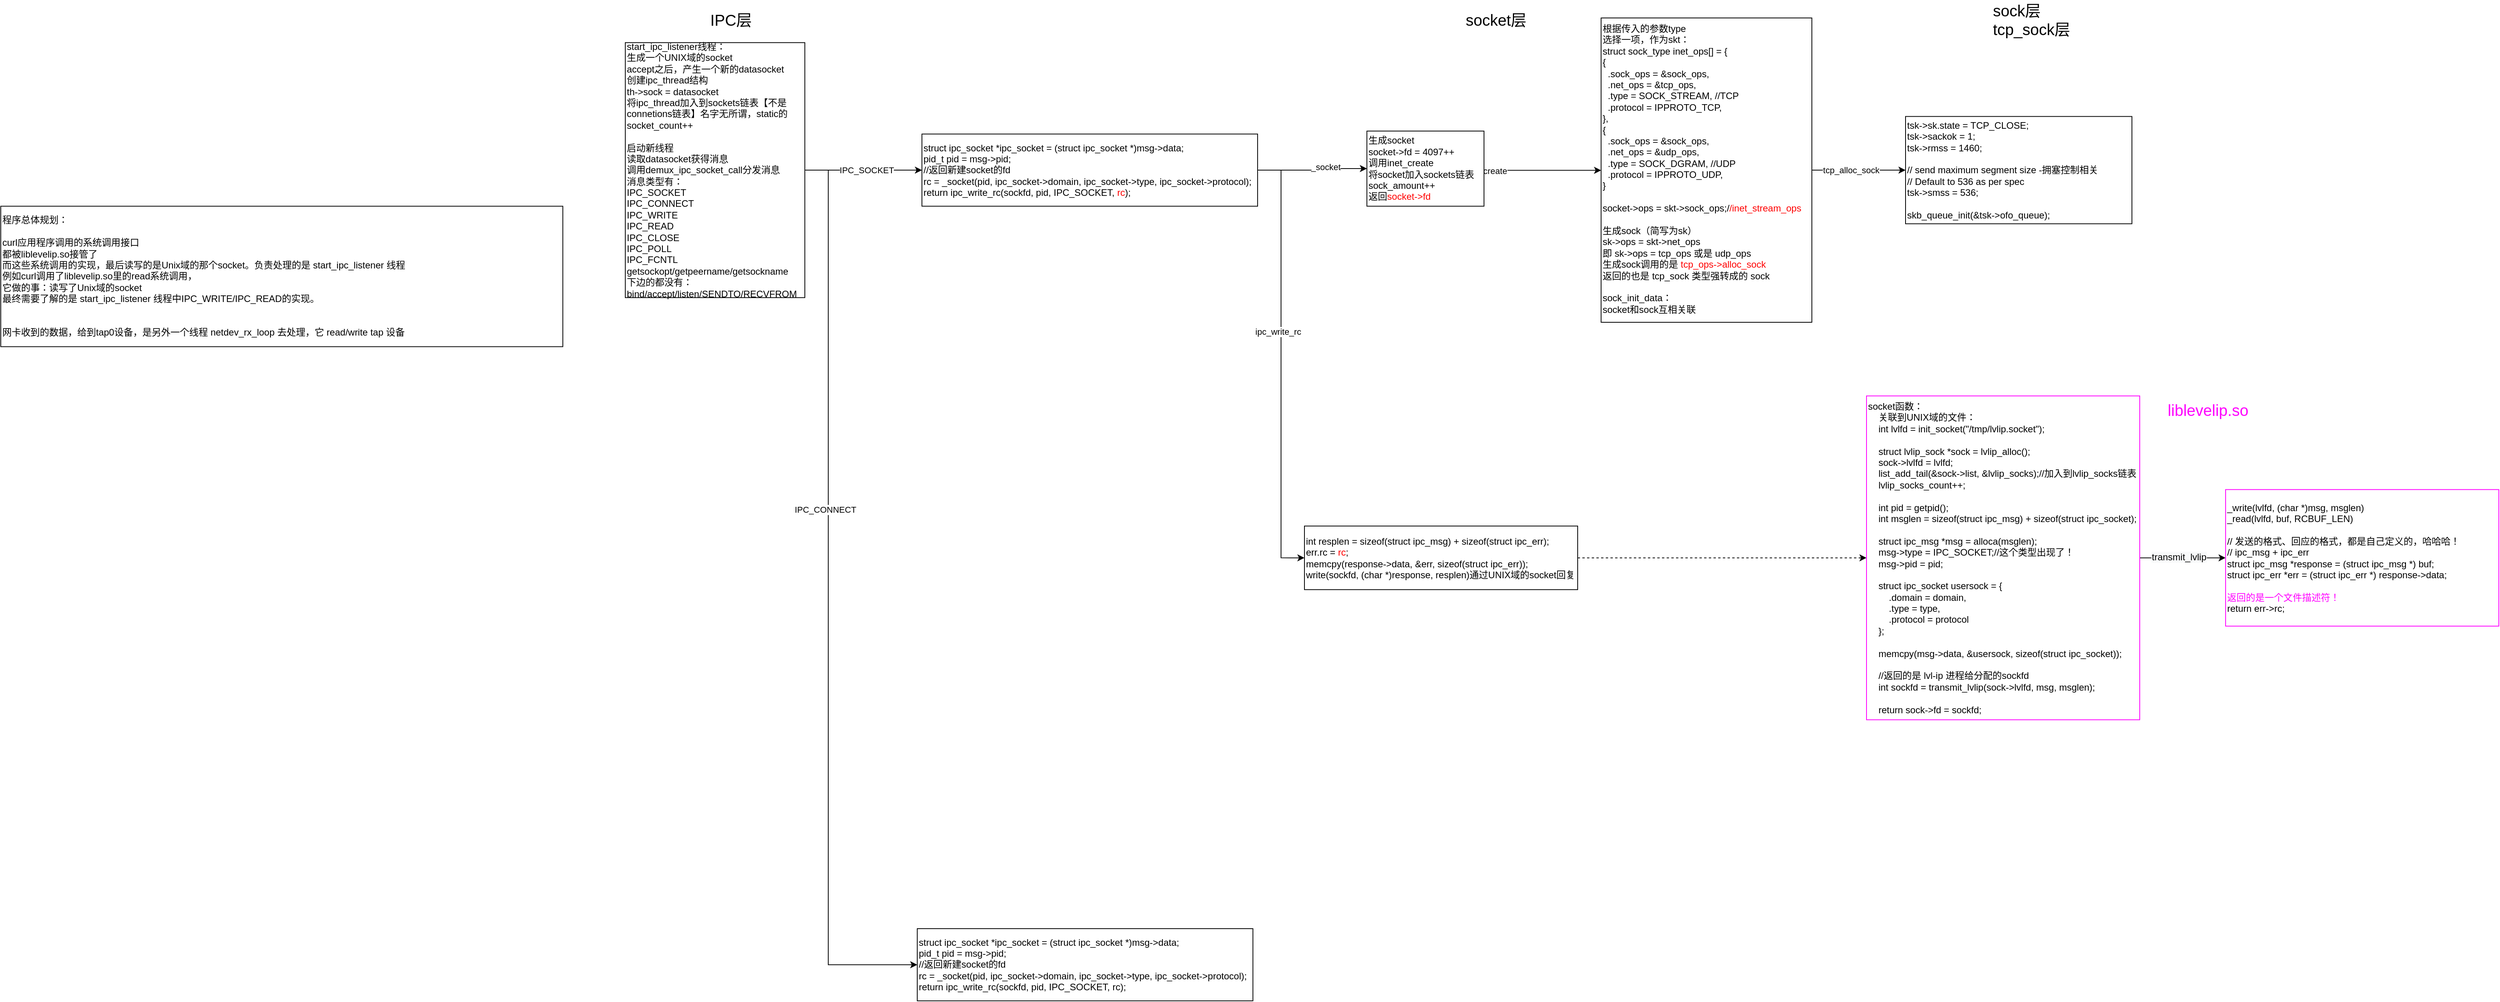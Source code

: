 <mxfile version="14.2.3" type="github">
  <diagram id="JkMtZPwAcen48O5Z7KO6" name="第 1 页">
    <mxGraphModel dx="4382" dy="1905" grid="1" gridSize="10" guides="1" tooltips="1" connect="1" arrows="1" fold="1" page="1" pageScale="1" pageWidth="827" pageHeight="1169" math="0" shadow="0">
      <root>
        <mxCell id="0" />
        <mxCell id="1" parent="0" />
        <mxCell id="h-AYutWAJ_S-bmYvBNu8-1" style="edgeStyle=orthogonalEdgeStyle;rounded=0;orthogonalLoop=1;jettySize=auto;html=1;exitX=1;exitY=0.5;exitDx=0;exitDy=0;" parent="1" source="h-AYutWAJ_S-bmYvBNu8-3" target="h-AYutWAJ_S-bmYvBNu8-6" edge="1">
          <mxGeometry relative="1" as="geometry">
            <Array as="points">
              <mxPoint x="1080" y="258.25" />
              <mxPoint x="1080" y="258.25" />
            </Array>
          </mxGeometry>
        </mxCell>
        <mxCell id="h-AYutWAJ_S-bmYvBNu8-2" value="inet_create" style="edgeLabel;html=1;align=center;verticalAlign=middle;resizable=0;points=[];" parent="h-AYutWAJ_S-bmYvBNu8-1" vertex="1" connectable="0">
          <mxGeometry x="-0.149" y="-1" relative="1" as="geometry">
            <mxPoint x="7.5" y="-1" as="offset" />
          </mxGeometry>
        </mxCell>
        <mxCell id="h-AYutWAJ_S-bmYvBNu8-3" value="生成socket&lt;br&gt;socket-&amp;gt;fd = 4097++&lt;br&gt;调用inet_create&lt;br&gt;将socket加入sockets链表&lt;br&gt;sock_amount++&lt;br&gt;返回&lt;font color=&quot;#ff0000&quot;&gt;socket-&amp;gt;fd&lt;/font&gt;" style="rounded=0;whiteSpace=wrap;html=1;shadow=0;align=left;" parent="1" vertex="1">
          <mxGeometry x="990" y="207.94" width="150" height="96.31" as="geometry" />
        </mxCell>
        <mxCell id="h-AYutWAJ_S-bmYvBNu8-4" style="edgeStyle=orthogonalEdgeStyle;rounded=0;orthogonalLoop=1;jettySize=auto;html=1;entryX=0;entryY=0.5;entryDx=0;entryDy=0;" parent="1" source="h-AYutWAJ_S-bmYvBNu8-6" target="h-AYutWAJ_S-bmYvBNu8-16" edge="1">
          <mxGeometry relative="1" as="geometry" />
        </mxCell>
        <mxCell id="h-AYutWAJ_S-bmYvBNu8-5" value="tcp_alloc_sock" style="edgeLabel;html=1;align=center;verticalAlign=middle;resizable=0;points=[];" parent="h-AYutWAJ_S-bmYvBNu8-4" vertex="1" connectable="0">
          <mxGeometry x="-0.167" relative="1" as="geometry">
            <mxPoint as="offset" />
          </mxGeometry>
        </mxCell>
        <mxCell id="h-AYutWAJ_S-bmYvBNu8-6" value="根据传入的参数type&lt;br&gt;选择一项，作为skt：&lt;br&gt;&lt;div&gt;struct sock_type inet_ops[] = {&lt;/div&gt;&lt;div&gt;&lt;span&gt;   &lt;/span&gt;{&amp;nbsp;&lt;/div&gt;&lt;div&gt;&lt;span&gt;   &lt;/span&gt;&amp;nbsp; .sock_ops = &amp;amp;sock_ops,&lt;/div&gt;&lt;div&gt;&lt;span&gt;   &lt;/span&gt;&amp;nbsp; .net_ops = &amp;amp;tcp_ops,&lt;/div&gt;&lt;div&gt;&lt;span&gt;   &lt;/span&gt;&amp;nbsp; .type = SOCK_STREAM,&lt;span&gt;  &lt;/span&gt;//TCP&lt;/div&gt;&lt;div&gt;&lt;span&gt;   &lt;/span&gt;&amp;nbsp; .protocol = IPPROTO_TCP,&lt;/div&gt;&lt;div&gt;&lt;span&gt;   &lt;/span&gt;},&lt;/div&gt;&lt;div&gt;&lt;span&gt;   &lt;/span&gt;{&lt;/div&gt;&lt;div&gt;&lt;span&gt;   &lt;/span&gt;&amp;nbsp; .sock_ops = &amp;amp;sock_ops,&lt;/div&gt;&lt;div&gt;&lt;span&gt;   &lt;/span&gt;&amp;nbsp; .net_ops = &amp;amp;udp_ops,&lt;/div&gt;&lt;div&gt;&lt;span&gt;   &lt;/span&gt;&amp;nbsp; .type = SOCK_DGRAM,&lt;span&gt;  &lt;/span&gt;//UDP&lt;/div&gt;&lt;div&gt;&lt;span&gt;   &lt;/span&gt;&amp;nbsp; .protocol = IPPROTO_UDP,&lt;/div&gt;&lt;div&gt;&lt;span&gt;   &lt;/span&gt;}&lt;/div&gt;&lt;div&gt;&lt;br&gt;&lt;/div&gt;&lt;div&gt;socket-&amp;gt;ops = skt-&amp;gt;sock_ops;/&lt;font color=&quot;#ff0000&quot;&gt;/inet_stream_ops&lt;/font&gt;&lt;br&gt;&lt;/div&gt;&lt;div&gt;&lt;br&gt;&lt;/div&gt;&lt;div&gt;生成sock（简写为sk）&lt;/div&gt;&lt;div&gt;&lt;div&gt;sk-&amp;gt;ops = skt-&amp;gt;net_ops&lt;/div&gt;&lt;div&gt;即 sk-&amp;gt;ops = tcp_ops 或是 udp_ops&lt;/div&gt;&lt;/div&gt;&lt;div&gt;生成sock调用的是&lt;font color=&quot;#ff0000&quot;&gt;&amp;nbsp;&lt;span&gt;tcp_ops-&amp;gt;alloc_sock&lt;/span&gt;&lt;/font&gt;&lt;/div&gt;&lt;div&gt;返回的也是 tcp_sock 类型强转成的 sock&lt;/div&gt;&lt;div&gt;&lt;br&gt;&lt;/div&gt;&lt;div&gt;sock_init_data：&lt;br&gt;&lt;/div&gt;&lt;div&gt;socket和sock互相关联&lt;/div&gt;&lt;div&gt;&lt;br&gt;&lt;/div&gt;" style="rounded=0;whiteSpace=wrap;html=1;shadow=0;align=left;verticalAlign=top;" parent="1" vertex="1">
          <mxGeometry x="1290" y="63" width="270" height="390" as="geometry" />
        </mxCell>
        <mxCell id="h-AYutWAJ_S-bmYvBNu8-7" style="edgeStyle=orthogonalEdgeStyle;rounded=0;orthogonalLoop=1;jettySize=auto;html=1;entryX=0;entryY=0.5;entryDx=0;entryDy=0;" parent="1" source="h-AYutWAJ_S-bmYvBNu8-9" target="h-AYutWAJ_S-bmYvBNu8-14" edge="1">
          <mxGeometry relative="1" as="geometry" />
        </mxCell>
        <mxCell id="h-AYutWAJ_S-bmYvBNu8-8" value="IPC_SOCKET" style="edgeLabel;html=1;align=center;verticalAlign=middle;resizable=0;points=[];" parent="h-AYutWAJ_S-bmYvBNu8-7" vertex="1" connectable="0">
          <mxGeometry x="0.251" y="-4" relative="1" as="geometry">
            <mxPoint x="-15" y="-4" as="offset" />
          </mxGeometry>
        </mxCell>
        <mxCell id="nQ9esfCF_CsTz2VPVnLO-2" style="edgeStyle=orthogonalEdgeStyle;rounded=0;orthogonalLoop=1;jettySize=auto;html=1;entryX=0;entryY=0.5;entryDx=0;entryDy=0;" edge="1" parent="1" source="h-AYutWAJ_S-bmYvBNu8-9" target="nQ9esfCF_CsTz2VPVnLO-1">
          <mxGeometry relative="1" as="geometry">
            <Array as="points">
              <mxPoint x="300" y="258" />
              <mxPoint x="300" y="1276" />
            </Array>
          </mxGeometry>
        </mxCell>
        <mxCell id="nQ9esfCF_CsTz2VPVnLO-3" value="IPC_CONNECT" style="edgeLabel;html=1;align=center;verticalAlign=middle;resizable=0;points=[];" vertex="1" connectable="0" parent="nQ9esfCF_CsTz2VPVnLO-2">
          <mxGeometry x="-0.201" y="-4" relative="1" as="geometry">
            <mxPoint as="offset" />
          </mxGeometry>
        </mxCell>
        <mxCell id="h-AYutWAJ_S-bmYvBNu8-9" value="start_ipc_listener线程：&lt;br&gt;生成一个UNIX域的socket&lt;br&gt;accept之后，产生一个新的datasocket&lt;br&gt;创建ipc_thread结构&lt;br&gt;th-&amp;gt;sock = datasocket&lt;br&gt;将ipc_thread加入到sockets链表【不是connetions链表】名字无所谓，static的&lt;br&gt;socket_count++&lt;br&gt;&lt;br&gt;启动新线程&lt;br&gt;读取datasocket获得消息&lt;br&gt;调用demux_ipc_socket_call分发消息&lt;br&gt;消息类型有：&lt;br&gt;&lt;div&gt;IPC_SOCKET&lt;/div&gt;&lt;div&gt;IPC_CONNECT&lt;/div&gt;&lt;div&gt;IPC_WRITE&lt;/div&gt;&lt;div&gt;IPC_READ&lt;/div&gt;&lt;div&gt;IPC_CLOSE&lt;/div&gt;&lt;div&gt;IPC_POLL&lt;/div&gt;&lt;div&gt;IPC_FCNTL&lt;/div&gt;&lt;div&gt;getsockopt/getpeername/getsockname&lt;/div&gt;&lt;div&gt;下边的都没有：&lt;/div&gt;&lt;div&gt;bind/accept/listen/&lt;span&gt;SENDTO/&lt;/span&gt;&lt;span&gt;RECVFROM&lt;/span&gt;&lt;/div&gt;" style="rounded=0;whiteSpace=wrap;html=1;align=left;" parent="1" vertex="1">
          <mxGeometry x="40" y="94.63" width="230" height="326.75" as="geometry" />
        </mxCell>
        <mxCell id="h-AYutWAJ_S-bmYvBNu8-10" style="edgeStyle=orthogonalEdgeStyle;rounded=0;orthogonalLoop=1;jettySize=auto;html=1;" parent="1" source="h-AYutWAJ_S-bmYvBNu8-14" target="h-AYutWAJ_S-bmYvBNu8-3" edge="1">
          <mxGeometry relative="1" as="geometry" />
        </mxCell>
        <mxCell id="h-AYutWAJ_S-bmYvBNu8-11" value="_socket" style="edgeLabel;html=1;align=center;verticalAlign=middle;resizable=0;points=[];" parent="h-AYutWAJ_S-bmYvBNu8-10" vertex="1" connectable="0">
          <mxGeometry x="0.255" y="2" relative="1" as="geometry">
            <mxPoint as="offset" />
          </mxGeometry>
        </mxCell>
        <mxCell id="h-AYutWAJ_S-bmYvBNu8-12" style="edgeStyle=orthogonalEdgeStyle;rounded=0;orthogonalLoop=1;jettySize=auto;html=1;entryX=0;entryY=0.5;entryDx=0;entryDy=0;" parent="1" source="h-AYutWAJ_S-bmYvBNu8-14" target="h-AYutWAJ_S-bmYvBNu8-15" edge="1">
          <mxGeometry relative="1" as="geometry" />
        </mxCell>
        <mxCell id="h-AYutWAJ_S-bmYvBNu8-13" value="ipc_write_rc" style="edgeLabel;html=1;align=center;verticalAlign=middle;resizable=0;points=[];" parent="h-AYutWAJ_S-bmYvBNu8-12" vertex="1" connectable="0">
          <mxGeometry x="-0.151" y="-4" relative="1" as="geometry">
            <mxPoint as="offset" />
          </mxGeometry>
        </mxCell>
        <mxCell id="h-AYutWAJ_S-bmYvBNu8-14" value="&lt;span&gt;struct ipc_socket *ipc_socket = (struct ipc_socket *)msg-&amp;gt;data;&lt;/span&gt;&lt;br&gt;&lt;div&gt;&lt;span&gt; &lt;/span&gt;pid_t pid = msg-&amp;gt;pid;&lt;/div&gt;&lt;div&gt;&lt;span&gt; &lt;/span&gt;//返回新建socket的fd&lt;/div&gt;&lt;div&gt;&lt;span&gt; &lt;/span&gt;rc = _socket(pid, ipc_socket-&amp;gt;domain, ipc_socket-&amp;gt;type, ipc_socket-&amp;gt;protocol);&lt;/div&gt;&lt;div&gt;&lt;span&gt; &lt;/span&gt;return ipc_write_rc(sockfd, pid, IPC_SOCKET, &lt;font color=&quot;#ff0000&quot;&gt;rc&lt;/font&gt;);&lt;/div&gt;" style="rounded=0;whiteSpace=wrap;html=1;align=left;" parent="1" vertex="1">
          <mxGeometry x="420" y="211.75" width="430" height="92.5" as="geometry" />
        </mxCell>
        <mxCell id="nQ9esfCF_CsTz2VPVnLO-4" style="edgeStyle=orthogonalEdgeStyle;rounded=0;orthogonalLoop=1;jettySize=auto;html=1;dashed=1;entryX=0;entryY=0.5;entryDx=0;entryDy=0;" edge="1" parent="1" source="h-AYutWAJ_S-bmYvBNu8-15" target="nQ9esfCF_CsTz2VPVnLO-5">
          <mxGeometry relative="1" as="geometry">
            <mxPoint x="1440" y="543.5" as="targetPoint" />
          </mxGeometry>
        </mxCell>
        <mxCell id="h-AYutWAJ_S-bmYvBNu8-15" value="int resplen = sizeof(struct ipc_msg) + sizeof(struct ipc_err);&lt;br&gt;&lt;div&gt;&lt;span&gt;err.rc =&lt;/span&gt;&lt;font color=&quot;#ff0000&quot;&gt; rc&lt;/font&gt;&lt;span&gt;;&lt;/span&gt;&lt;br&gt;&lt;/div&gt;&lt;div&gt;memcpy(response-&amp;gt;data, &amp;amp;err, sizeof(struct ipc_err));&lt;/div&gt;write(sockfd, (char *)response, resplen)通过UNIX域的socket回复" style="rounded=0;whiteSpace=wrap;html=1;align=left;" parent="1" vertex="1">
          <mxGeometry x="910" y="714.09" width="350" height="81.5" as="geometry" />
        </mxCell>
        <mxCell id="h-AYutWAJ_S-bmYvBNu8-16" value="&lt;div&gt;tsk-&amp;gt;sk.state = TCP_CLOSE;&lt;/div&gt;&lt;div&gt;tsk-&amp;gt;sackok = 1;&lt;/div&gt;&lt;div&gt;&lt;span&gt;tsk-&amp;gt;rmss = 1460;&lt;/span&gt;&lt;/div&gt;&lt;div&gt;&lt;br&gt;&lt;/div&gt;&lt;div&gt;&lt;span&gt; &lt;/span&gt;// send maximum segment size -拥塞控制相关&lt;/div&gt;&lt;div&gt;// Default to 536 as per spec&lt;/div&gt;&lt;div&gt;tsk-&amp;gt;smss = 536;&lt;/div&gt;&lt;div&gt;&lt;br&gt;&lt;/div&gt;&lt;div&gt;skb_queue_init(&amp;amp;tsk-&amp;gt;ofo_queue);&lt;/div&gt;" style="rounded=0;whiteSpace=wrap;html=1;align=left;" parent="1" vertex="1">
          <mxGeometry x="1680" y="189.25" width="290" height="137.5" as="geometry" />
        </mxCell>
        <mxCell id="h-AYutWAJ_S-bmYvBNu8-17" value="IPC层" style="text;html=1;align=center;verticalAlign=middle;resizable=0;points=[];autosize=1;fontSize=20;" parent="1" vertex="1">
          <mxGeometry x="140" y="50" width="70" height="30" as="geometry" />
        </mxCell>
        <mxCell id="h-AYutWAJ_S-bmYvBNu8-18" value="socket层" style="text;html=1;align=center;verticalAlign=middle;resizable=0;points=[];autosize=1;fontSize=20;" parent="1" vertex="1">
          <mxGeometry x="1110" y="50" width="90" height="30" as="geometry" />
        </mxCell>
        <mxCell id="h-AYutWAJ_S-bmYvBNu8-19" value="sock层&lt;br&gt;tcp_sock层" style="text;html=1;align=left;verticalAlign=middle;resizable=0;points=[];autosize=1;fontSize=20;" parent="1" vertex="1">
          <mxGeometry x="1790" y="40" width="110" height="50" as="geometry" />
        </mxCell>
        <mxCell id="h-AYutWAJ_S-bmYvBNu8-22" value="程序总体规划：&lt;br&gt;&lt;br&gt;curl应用程序调用的系统调用接口&lt;br&gt;都被liblevelip.so接管了&lt;br&gt;而这些系统调用的实现，最后读写的是Unix域的那个socket。负责处理的是 start_ipc_listener 线程&lt;br&gt;例如curl调用了liblevelip.so里的read系统调用，&lt;br&gt;它做的事：读写了Unix域的socket&lt;br&gt;最终需要了解的是 start_ipc_listener 线程中IPC_WRITE/IPC_READ的实现。&lt;br&gt;&lt;br&gt;&lt;br&gt;网卡收到的数据，给到tap0设备，是另外一个线程 netdev_rx_loop 去处理，它 read/write tap 设备" style="rounded=0;whiteSpace=wrap;html=1;align=left;" parent="1" vertex="1">
          <mxGeometry x="-760" y="304.25" width="720" height="180" as="geometry" />
        </mxCell>
        <mxCell id="nQ9esfCF_CsTz2VPVnLO-1" value="&lt;span&gt;struct ipc_socket *ipc_socket = (struct ipc_socket *)msg-&amp;gt;data;&lt;/span&gt;&lt;br&gt;&lt;div&gt;&lt;span&gt; &lt;/span&gt;pid_t pid = msg-&amp;gt;pid;&lt;/div&gt;&lt;div&gt;&lt;span&gt; &lt;/span&gt;//返回新建socket的fd&lt;/div&gt;&lt;div&gt;&lt;span&gt; &lt;/span&gt;rc = _socket(pid, ipc_socket-&amp;gt;domain, ipc_socket-&amp;gt;type, ipc_socket-&amp;gt;protocol);&lt;/div&gt;&lt;div&gt;&lt;span&gt; &lt;/span&gt;return ipc_write_rc(sockfd, pid, IPC_SOCKET, rc);&lt;/div&gt;" style="rounded=0;whiteSpace=wrap;html=1;align=left;" vertex="1" parent="1">
          <mxGeometry x="414" y="1230" width="430" height="92.5" as="geometry" />
        </mxCell>
        <mxCell id="nQ9esfCF_CsTz2VPVnLO-7" style="edgeStyle=orthogonalEdgeStyle;rounded=0;orthogonalLoop=1;jettySize=auto;html=1;entryX=0;entryY=0.5;entryDx=0;entryDy=0;" edge="1" parent="1" source="nQ9esfCF_CsTz2VPVnLO-5" target="nQ9esfCF_CsTz2VPVnLO-6">
          <mxGeometry relative="1" as="geometry" />
        </mxCell>
        <mxCell id="nQ9esfCF_CsTz2VPVnLO-9" value="&lt;span style=&quot;color: rgb(0 , 0 , 0) ; font-size: 12px ; text-align: left ; background-color: rgb(248 , 249 , 250)&quot;&gt;transmit_lvlip&lt;/span&gt;" style="edgeLabel;html=1;align=center;verticalAlign=middle;resizable=0;points=[];fontSize=20;fontColor=#FF00FF;" vertex="1" connectable="0" parent="nQ9esfCF_CsTz2VPVnLO-7">
          <mxGeometry x="0.288" y="2" relative="1" as="geometry">
            <mxPoint x="-20.83" y="-2.84" as="offset" />
          </mxGeometry>
        </mxCell>
        <mxCell id="nQ9esfCF_CsTz2VPVnLO-5" value="socket函数：&lt;br&gt;&amp;nbsp; &amp;nbsp; 关联到UNIX域的文件：&lt;br&gt;&lt;div&gt;&amp;nbsp; &amp;nbsp; int lvlfd = init_socket(&quot;/tmp/lvlip.socket&quot;);&lt;/div&gt;&lt;div&gt;&lt;br&gt;&lt;/div&gt;&lt;div&gt;&amp;nbsp; &amp;nbsp; struct lvlip_sock *sock = lvlip_alloc();&lt;/div&gt;&lt;div&gt;&amp;nbsp; &amp;nbsp; sock-&amp;gt;lvlfd = lvlfd;&lt;/div&gt;&lt;div&gt;&amp;nbsp; &amp;nbsp; list_add_tail(&amp;amp;sock-&amp;gt;list, &amp;amp;lvlip_socks);//加入到lvlip_socks链表&lt;/div&gt;&lt;div&gt;&amp;nbsp; &amp;nbsp; lvlip_socks_count++;&lt;/div&gt;&lt;div&gt;&amp;nbsp; &amp;nbsp;&amp;nbsp;&lt;/div&gt;&lt;div&gt;&amp;nbsp; &amp;nbsp; int pid = getpid();&lt;/div&gt;&lt;div&gt;&amp;nbsp; &amp;nbsp; int msglen = sizeof(struct ipc_msg) + sizeof(struct ipc_socket);&lt;/div&gt;&lt;div&gt;&lt;br&gt;&lt;/div&gt;&lt;div&gt;&amp;nbsp; &amp;nbsp; struct ipc_msg *msg = alloca(msglen);&lt;/div&gt;&lt;div&gt;&amp;nbsp; &amp;nbsp; msg-&amp;gt;type = IPC_SOCKET;//这个类型出现了！&lt;/div&gt;&lt;div&gt;&amp;nbsp; &amp;nbsp; msg-&amp;gt;pid = pid;&lt;/div&gt;&lt;div&gt;&lt;br&gt;&lt;/div&gt;&lt;div&gt;&amp;nbsp; &amp;nbsp; struct ipc_socket usersock = {&lt;/div&gt;&lt;div&gt;&amp;nbsp; &amp;nbsp; &amp;nbsp; &amp;nbsp; .domain = domain,&lt;/div&gt;&lt;div&gt;&amp;nbsp; &amp;nbsp; &amp;nbsp; &amp;nbsp; .type = type,&lt;/div&gt;&lt;div&gt;&amp;nbsp; &amp;nbsp; &amp;nbsp; &amp;nbsp; .protocol = protocol&lt;/div&gt;&lt;div&gt;&amp;nbsp; &amp;nbsp; };&lt;/div&gt;&lt;div&gt;&amp;nbsp; &amp;nbsp;&amp;nbsp;&lt;/div&gt;&lt;div&gt;&amp;nbsp; &amp;nbsp; memcpy(msg-&amp;gt;data, &amp;amp;usersock, sizeof(struct ipc_socket));&lt;/div&gt;&lt;div&gt;&lt;br&gt;&lt;/div&gt;&lt;div&gt;&lt;span&gt;&lt;/span&gt;&amp;nbsp; &amp;nbsp; //返回的是 lvl-ip 进程给分配的sockfd&lt;/div&gt;&lt;div&gt;&amp;nbsp; &amp;nbsp; int sockfd = transmit_lvlip(sock-&amp;gt;lvlfd, msg, msglen);&lt;/div&gt;&lt;div&gt;&lt;br&gt;&lt;/div&gt;&lt;div&gt;&amp;nbsp; &amp;nbsp; return sock-&amp;gt;fd = sockfd;&lt;/div&gt;" style="rounded=0;whiteSpace=wrap;html=1;align=left;strokeColor=#FF00FF;" vertex="1" parent="1">
          <mxGeometry x="1630" y="547.34" width="350" height="415" as="geometry" />
        </mxCell>
        <mxCell id="nQ9esfCF_CsTz2VPVnLO-6" value="&lt;div&gt;_write(lvlfd, (char *)msg, msglen)&lt;/div&gt;&lt;div&gt;&lt;span&gt;_read(lvlfd, buf, RCBUF_LEN)&lt;/span&gt;&lt;/div&gt;&lt;div&gt;&lt;br&gt;&lt;/div&gt;&lt;div&gt;&lt;span&gt;	&lt;/span&gt;// 发送的格式、回应的格式，都是自己定义的，哈哈哈！&lt;/div&gt;&lt;div&gt;&lt;span&gt;	&lt;/span&gt;// ipc_msg + ipc_err&lt;/div&gt;&lt;div&gt;struct ipc_msg *response = (struct ipc_msg *) buf;&lt;/div&gt;&lt;div&gt;&lt;span&gt;struct ipc_err *err = (struct ipc_err *) response-&amp;gt;data;&lt;/span&gt;&lt;br&gt;&lt;/div&gt;&lt;div&gt;&lt;span&gt;&lt;br&gt;&lt;/span&gt;&lt;/div&gt;&lt;div&gt;&lt;span&gt;&lt;font color=&quot;#ff00ff&quot;&gt;返回的是一个文件描述符！&lt;/font&gt;&lt;/span&gt;&lt;/div&gt;&lt;div&gt;&lt;span&gt;return err-&amp;gt;rc;&lt;/span&gt;&lt;br&gt;&lt;/div&gt;" style="rounded=0;whiteSpace=wrap;html=1;align=left;strokeColor=#FF00FF;" vertex="1" parent="1">
          <mxGeometry x="2090" y="667.34" width="350" height="175" as="geometry" />
        </mxCell>
        <mxCell id="nQ9esfCF_CsTz2VPVnLO-8" value="&lt;span style=&quot;text-align: left; font-size: 20px;&quot;&gt;liblevelip.so&lt;/span&gt;" style="text;html=1;align=center;verticalAlign=middle;resizable=0;points=[];autosize=1;fontSize=20;fontColor=#FF00FF;" vertex="1" parent="1">
          <mxGeometry x="2007" y="550" width="120" height="30" as="geometry" />
        </mxCell>
      </root>
    </mxGraphModel>
  </diagram>
</mxfile>
